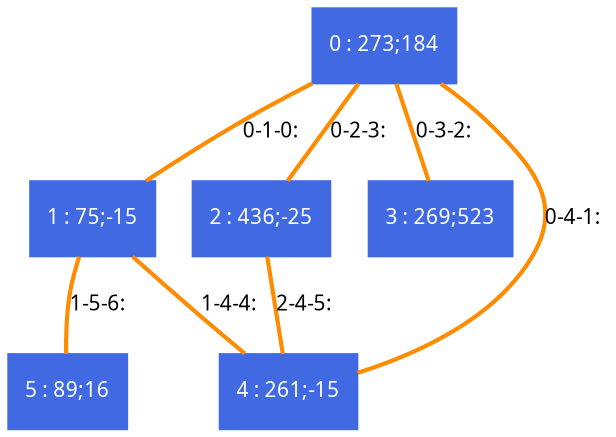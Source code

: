 digraph G { edge [dir=none,color=darkorange, style=bold, fontname=tahoma, fontsize=10]; node [shape=box,color=royalblue,fontcolor=white, fontname=tahoma, fontsize=10,style=filled];
"0"[label="0 : 273;184"];
"1"[label="1 : 75;-15"];
"2"[label="2 : 436;-25"];
"3"[label="3 : 269;523"];
"4"[label="4 : 261;-15"];
"5"[label="5 : 89;16"];
"0" -> "1" [label="0-1-0: "];
"0" -> "4" [label="0-4-1: "];
"0" -> "3" [label="0-3-2: "];
"0" -> "2" [label="0-2-3: "];
"1" -> "4" [label="1-4-4: "];
"2" -> "4" [label="2-4-5: "];
"1" -> "5" [label="1-5-6: "];
}
